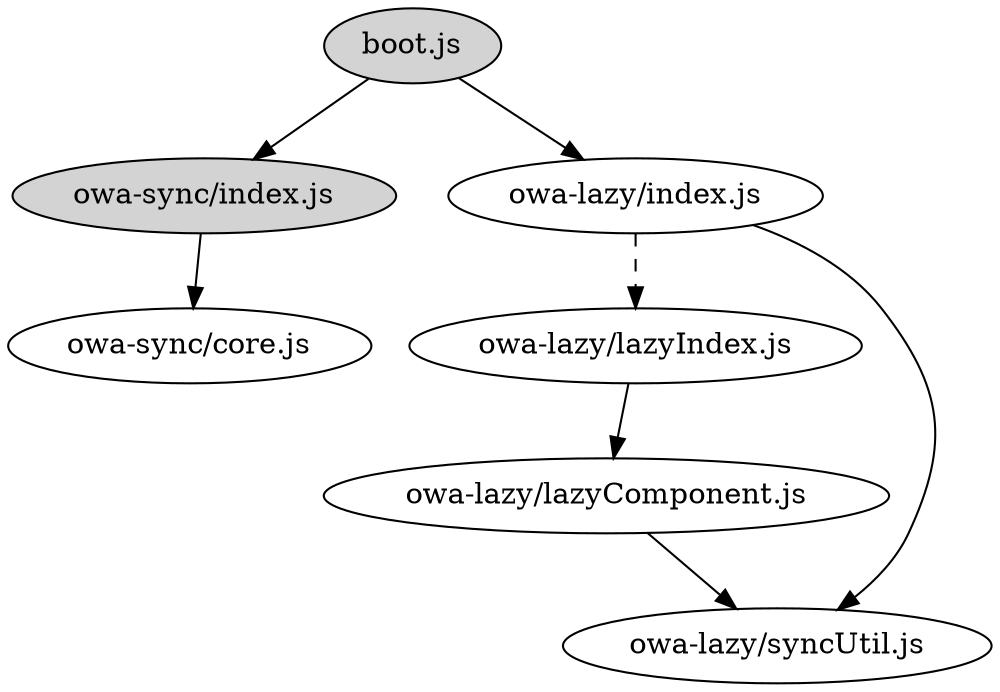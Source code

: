 digraph G {
  edge [fontsize=8]

  a [label="boot.js",style=filled,fillcolor=lightgrey]
  b_0 [label="owa-sync/index.js",style=filled,fillcolor=lightgrey]
  b_1 [label="owa-sync/core.js"]
  c_0 [label="owa-lazy/index.js"]
  c_1 [label="owa-lazy/lazyIndex.js"]
  c_2 [label="owa-lazy/lazyComponent.js"]
  c_3 [label="owa-lazy/syncUtil.js"]

  subgraph cluster_0 {
      label="boot"
      bgcolor=lightgrey
  }

  subgraph cluster_1 {
      label="async"
      bgcolor=lightblue
  }

  a -> b_0 -> b_1
  a -> c_0
  c_0 -> c_3
  c_1 -> c_2 -> c_3
  c_0 -> c_1 [style=dashed]
}